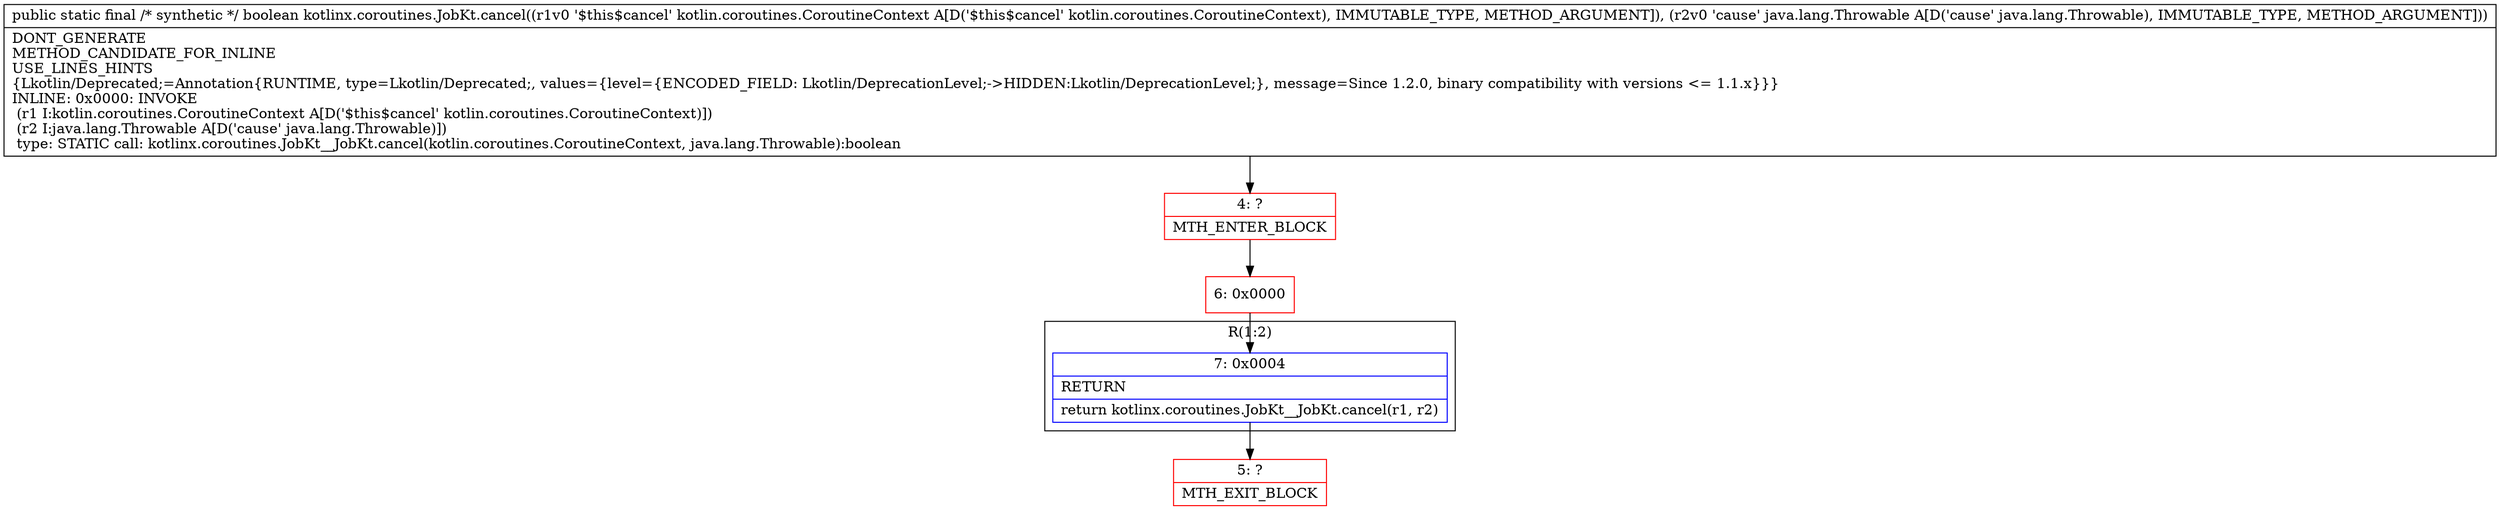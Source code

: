 digraph "CFG forkotlinx.coroutines.JobKt.cancel(Lkotlin\/coroutines\/CoroutineContext;Ljava\/lang\/Throwable;)Z" {
subgraph cluster_Region_1086342511 {
label = "R(1:2)";
node [shape=record,color=blue];
Node_7 [shape=record,label="{7\:\ 0x0004|RETURN\l|return kotlinx.coroutines.JobKt__JobKt.cancel(r1, r2)\l}"];
}
Node_4 [shape=record,color=red,label="{4\:\ ?|MTH_ENTER_BLOCK\l}"];
Node_6 [shape=record,color=red,label="{6\:\ 0x0000}"];
Node_5 [shape=record,color=red,label="{5\:\ ?|MTH_EXIT_BLOCK\l}"];
MethodNode[shape=record,label="{public static final \/* synthetic *\/ boolean kotlinx.coroutines.JobKt.cancel((r1v0 '$this$cancel' kotlin.coroutines.CoroutineContext A[D('$this$cancel' kotlin.coroutines.CoroutineContext), IMMUTABLE_TYPE, METHOD_ARGUMENT]), (r2v0 'cause' java.lang.Throwable A[D('cause' java.lang.Throwable), IMMUTABLE_TYPE, METHOD_ARGUMENT]))  | DONT_GENERATE\lMETHOD_CANDIDATE_FOR_INLINE\lUSE_LINES_HINTS\l\{Lkotlin\/Deprecated;=Annotation\{RUNTIME, type=Lkotlin\/Deprecated;, values=\{level=\{ENCODED_FIELD: Lkotlin\/DeprecationLevel;\-\>HIDDEN:Lkotlin\/DeprecationLevel;\}, message=Since 1.2.0, binary compatibility with versions \<= 1.1.x\}\}\}\lINLINE: 0x0000: INVOKE  \l  (r1 I:kotlin.coroutines.CoroutineContext A[D('$this$cancel' kotlin.coroutines.CoroutineContext)])\l  (r2 I:java.lang.Throwable A[D('cause' java.lang.Throwable)])\l type: STATIC call: kotlinx.coroutines.JobKt__JobKt.cancel(kotlin.coroutines.CoroutineContext, java.lang.Throwable):boolean\l}"];
MethodNode -> Node_4;Node_7 -> Node_5;
Node_4 -> Node_6;
Node_6 -> Node_7;
}

